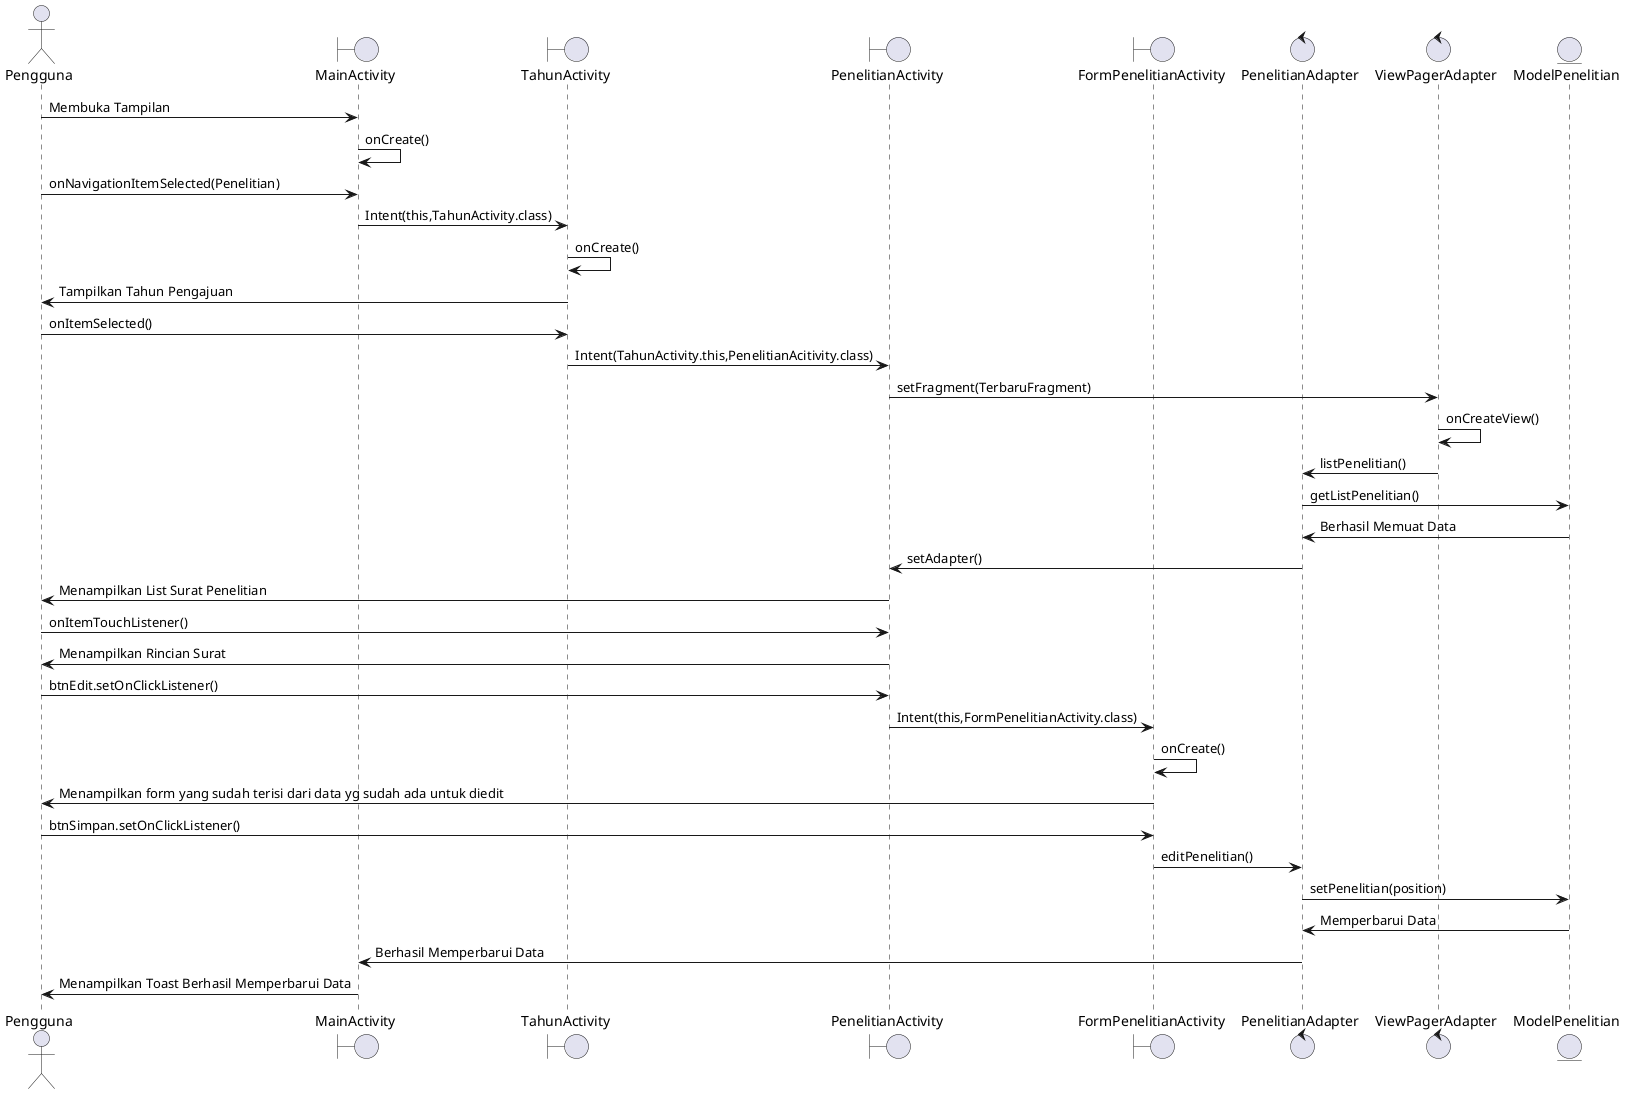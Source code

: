 @startuml
Actor Pengguna
Boundary MainActivity
Boundary TahunActivity
Boundary PenelitianActivity
Boundary FormPenelitianActivity
Control PenelitianAdapter
Control ViewPagerAdapter
Entity ModelPenelitian
Pengguna ->MainActivity:Membuka Tampilan
MainActivity-> MainActivity: onCreate()
Pengguna -> MainActivity : onNavigationItemSelected(Penelitian)
MainActivity->TahunActivity:Intent(this,TahunActivity.class)
TahunActivity->TahunActivity:onCreate()
TahunActivity -> Pengguna: Tampilkan Tahun Pengajuan
Pengguna -> TahunActivity:onItemSelected()
TahunActivity -> PenelitianActivity:Intent(TahunActivity.this,PenelitianAcitivity.class)
PenelitianActivity->ViewPagerAdapter:setFragment(TerbaruFragment)
ViewPagerAdapter ->ViewPagerAdapter:onCreateView()
ViewPagerAdapter -> PenelitianAdapter:listPenelitian()
PenelitianAdapter -> ModelPenelitian: getListPenelitian()
ModelPenelitian -> PenelitianAdapter: Berhasil Memuat Data
PenelitianAdapter->PenelitianActivity:setAdapter()
PenelitianActivity->Pengguna:Menampilkan List Surat Penelitian
Pengguna -> PenelitianActivity:onItemTouchListener()
PenelitianActivity->Pengguna:Menampilkan Rincian Surat
Pengguna -> PenelitianActivity:btnEdit.setOnClickListener()
PenelitianActivity->FormPenelitianActivity:Intent(this,FormPenelitianActivity.class)
FormPenelitianActivity->FormPenelitianActivity:onCreate()
FormPenelitianActivity->Pengguna:Menampilkan form yang sudah terisi dari data yg sudah ada untuk diedit
Pengguna->FormPenelitianActivity:btnSimpan.setOnClickListener()
FormPenelitianActivity->PenelitianAdapter:editPenelitian()
PenelitianAdapter->ModelPenelitian:setPenelitian(position)
ModelPenelitian->PenelitianAdapter:Memperbarui Data
PenelitianAdapter->MainActivity:Berhasil Memperbarui Data
MainActivity->Pengguna: Menampilkan Toast Berhasil Memperbarui Data
@enduml